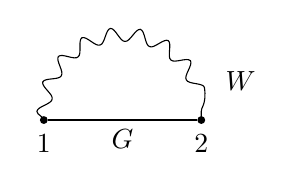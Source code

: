 \begin{tikzpicture}
\node[label=below:$1$,circle,fill,inner sep=0.1em] (A) at (-1,0) {};
\node[label=below:$2$,circle,fill,inner sep=0.1em] (B) at (1,0) {};
\draw (A) to (B) node[midway,below] {$G$};
\draw[decorate,decoration={snake}] (180:1) arc (180:0:1);
\node[ultra thick] at (1.5,0.5) {$W$};
\end{tikzpicture}
